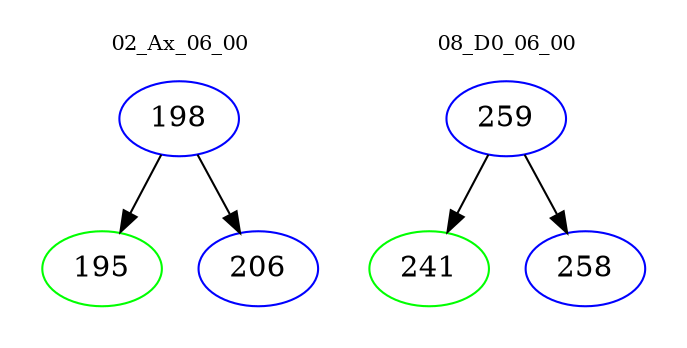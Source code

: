 digraph{
subgraph cluster_0 {
color = white
label = "02_Ax_06_00";
fontsize=10;
T0_198 [label="198", color="blue"]
T0_198 -> T0_195 [color="black"]
T0_195 [label="195", color="green"]
T0_198 -> T0_206 [color="black"]
T0_206 [label="206", color="blue"]
}
subgraph cluster_1 {
color = white
label = "08_D0_06_00";
fontsize=10;
T1_259 [label="259", color="blue"]
T1_259 -> T1_241 [color="black"]
T1_241 [label="241", color="green"]
T1_259 -> T1_258 [color="black"]
T1_258 [label="258", color="blue"]
}
}
